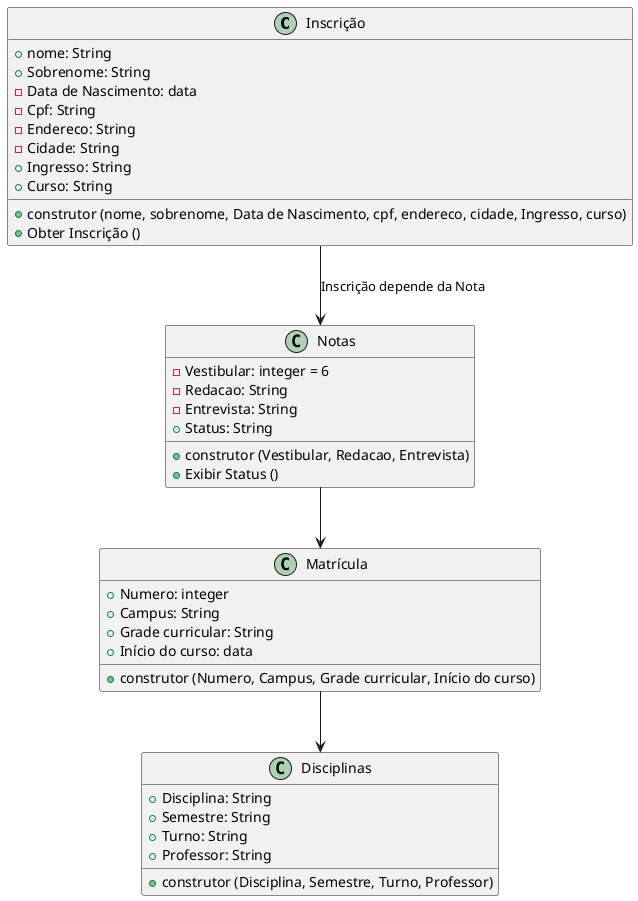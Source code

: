 @startuml Matricula UFSM

Class Inscrição {
+ nome: String
+ Sobrenome: String
- Data de Nascimento: data
- Cpf: String
- Endereco: String
- Cidade: String
+ Ingresso: String
+ Curso: String
+ construtor (nome, sobrenome, Data de Nascimento, cpf, endereco, cidade, Ingresso, curso)
+ Obter Inscrição ()

}

Class Notas {
- Vestibular: integer = 6
- Redacao: String
- Entrevista: String
+ Status: String
+ construtor (Vestibular, Redacao, Entrevista)
+ Exibir Status ()
}

Class Matrícula {
+ Numero: integer
+ Campus: String
+ Grade curricular: String
+ Início do curso: data
+ construtor (Numero, Campus, Grade curricular, Início do curso)
}

Class Disciplinas {
+ Disciplina: String
+ Semestre: String
+ Turno: String
+ Professor: String
+ construtor (Disciplina, Semestre, Turno, Professor)
}

Inscrição --> Notas : Inscrição depende da Nota
Notas --> Matrícula
Matrícula --> Disciplinas

@enduml